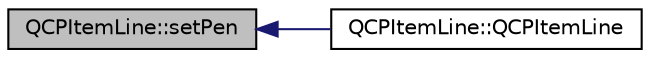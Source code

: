 digraph "QCPItemLine::setPen"
{
  edge [fontname="Helvetica",fontsize="10",labelfontname="Helvetica",labelfontsize="10"];
  node [fontname="Helvetica",fontsize="10",shape=record];
  rankdir="LR";
  Node54 [label="QCPItemLine::setPen",height=0.2,width=0.4,color="black", fillcolor="grey75", style="filled", fontcolor="black"];
  Node54 -> Node55 [dir="back",color="midnightblue",fontsize="10",style="solid",fontname="Helvetica"];
  Node55 [label="QCPItemLine::QCPItemLine",height=0.2,width=0.4,color="black", fillcolor="white", style="filled",URL="$class_q_c_p_item_line.html#a17804b7f64961c6accf25b61e85142e3"];
}
